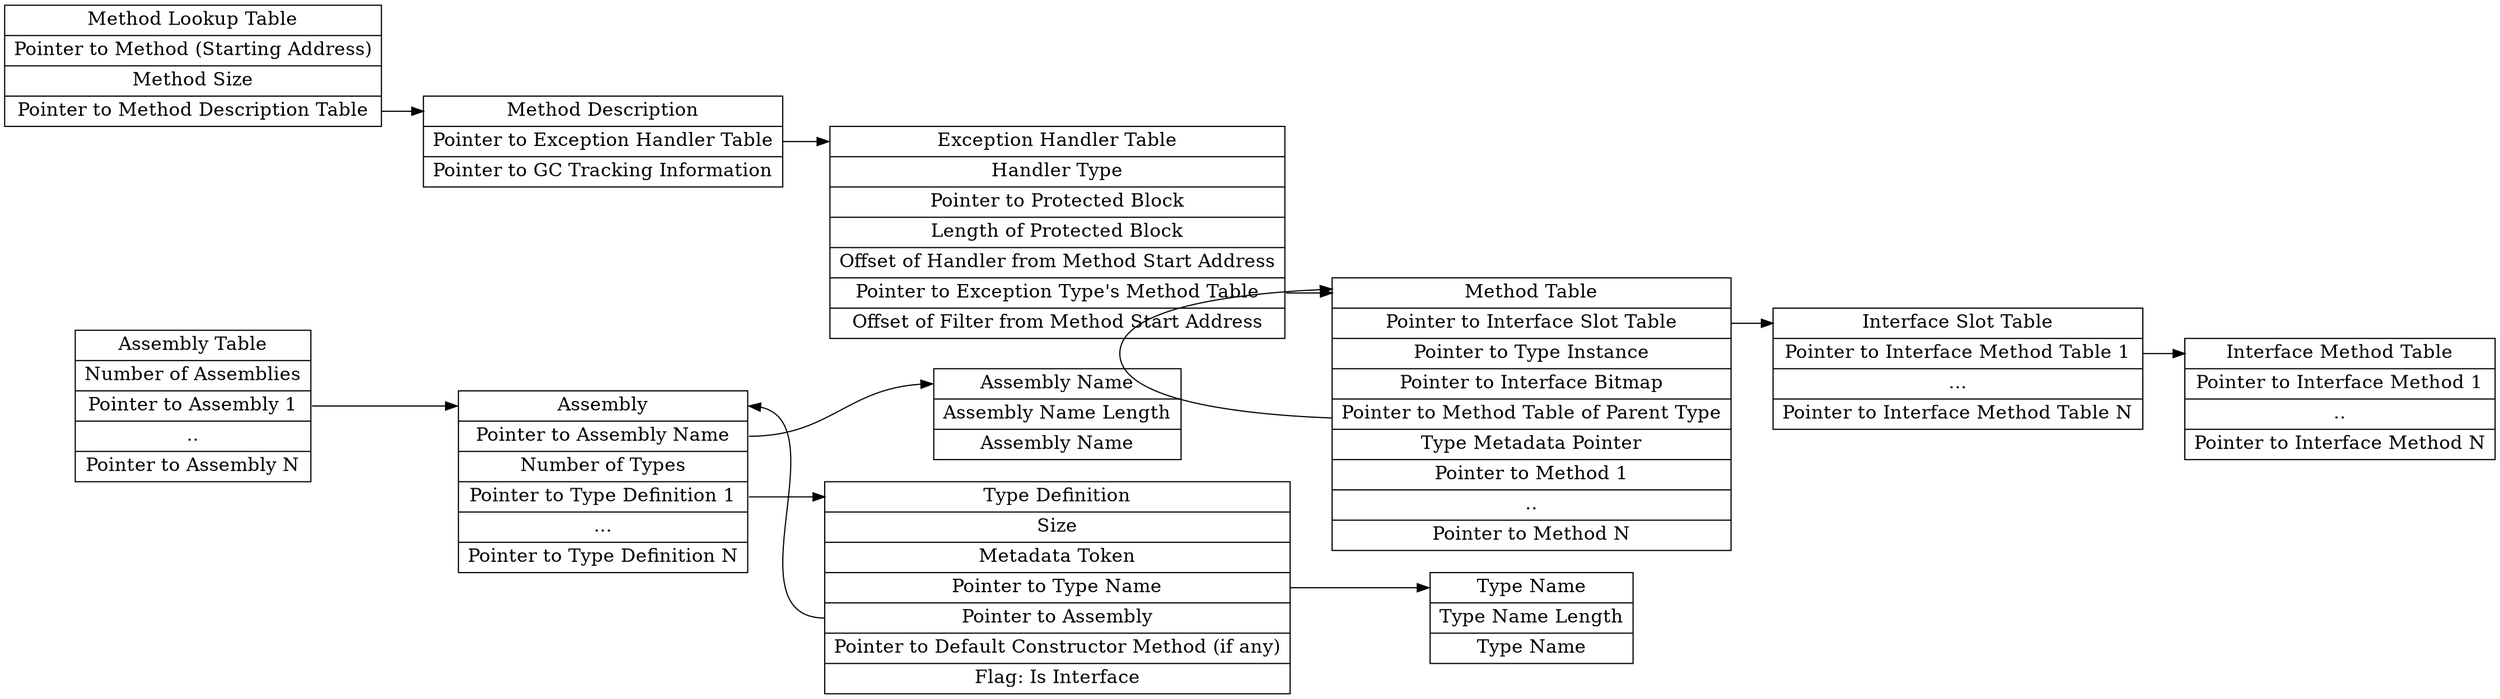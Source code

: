 digraph g {
graph [
rankdir = "LR"
];
node [
fontsize = "16"
shape = "ellipse"
];
edge [
];

"node0" [
label = "<f0>Assembly Table|Number of Assemblies|<f1>Pointer to Assembly 1|..|Pointer to Assembly N"
shape = "record"
];

"node1" [
label = "<f0>Assembly|<f2>Pointer to Assembly Name| Number of Types|<f1>Pointer to Type  Definition 1|...|Pointer to Type  Definition N"
shape = "record"
];

"node2" [
label = "<f0>Type Definition|Size|Metadata Token|<f2>Pointer to Type Name|<f1>Pointer to Assembly|Pointer to Default Constructor Method (if any)|Flag: Is Interface"
shape = "record"
];

"node3" [
label = "<f0>Assembly Name|Assembly Name Length|Assembly Name"
shape = "record"
];

"node4" [
label = "<f0>Type Name|Type Name Length|Type Name"
shape = "record"
];

"node5" [
label = "<f0>Method Lookup Table|Pointer to Method (Starting Address)|Method Size|<f1>Pointer to Method Description Table"
shape = "record"
];

"node6" [
label = "<f0>Method Description|<f1>Pointer to Exception Handler Table|<f2>Pointer to GC Tracking Information"
shape = "record"
];

"node7" [
label = "<f0>Exception Handler Table|Handler Type|Pointer to Protected Block|Length of Protected Block|Offset of Handler from Method Start Address|<f1>Pointer to Exception Type's Method Table|Offset of Filter from Method Start Address"
shape = "record"
];

"node8" [
label = "<f0>Method Table|<f2>Pointer to Interface Slot Table|Pointer to Type Instance|Pointer to Interface Bitmap|<f1>Pointer to Method Table of Parent Type|Type Metadata Pointer|Pointer to Method 1|..|Pointer to Method N"
shape = "record"
];

"node9" [
label = "<f0>Interface Slot Table|<f1>Pointer to Interface Method Table 1|...|Pointer to Interface Method Table N"
shape = "record"
];

"node10" [
label = "<f0>Interface Method Table|Pointer to Interface Method 1|..|Pointer to Interface Method N"
shape = "record"
];

"node0":f1 -> "node1":f0 [
id = 0
];

"node1":f1 -> "node2":f0 [
id = 0
];

"node2":f1 -> "node1":f0 [
id = 0
];

"node1":f2 -> "node3":f0 [
id = 0
];

"node2":f2 -> "node4":f0 [
id = 0
];

"node5":f1 -> "node6":f0 [
id = 0
];

"node6":f1 -> "node7":f0 [
id = 0
];

"node7":f1 -> "node8":f0 [
id = 0
];

"node8":f1 -> "node8":f0 [
id = 0
];

"node8":f2 -> "node9":f0 [
id = 0
];

"node9":f1 -> "node10":f0 [
id = 0
];

}
